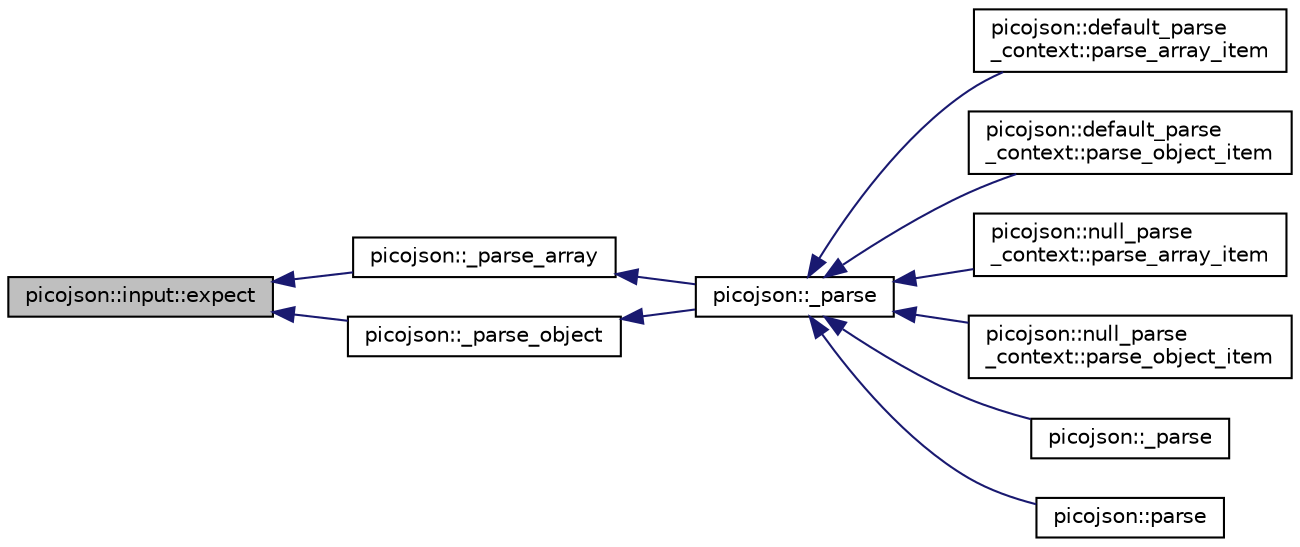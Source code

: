 digraph "picojson::input::expect"
{
  edge [fontname="Helvetica",fontsize="10",labelfontname="Helvetica",labelfontsize="10"];
  node [fontname="Helvetica",fontsize="10",shape=record];
  rankdir="LR";
  Node6 [label="picojson::input::expect",height=0.2,width=0.4,color="black", fillcolor="grey75", style="filled", fontcolor="black"];
  Node6 -> Node7 [dir="back",color="midnightblue",fontsize="10",style="solid",fontname="Helvetica"];
  Node7 [label="picojson::_parse_array",height=0.2,width=0.4,color="black", fillcolor="white", style="filled",URL="$namespacepicojson.html#adcae039b132c6c96d2b2d9e786a04a88"];
  Node7 -> Node8 [dir="back",color="midnightblue",fontsize="10",style="solid",fontname="Helvetica"];
  Node8 [label="picojson::_parse",height=0.2,width=0.4,color="black", fillcolor="white", style="filled",URL="$namespacepicojson.html#aed024a6a1c8d8982a38c4a7fcefde221"];
  Node8 -> Node9 [dir="back",color="midnightblue",fontsize="10",style="solid",fontname="Helvetica"];
  Node9 [label="picojson::default_parse\l_context::parse_array_item",height=0.2,width=0.4,color="black", fillcolor="white", style="filled",URL="$classpicojson_1_1default__parse__context.html#a5f65224e655633b20c1f8c5967c153bb"];
  Node8 -> Node10 [dir="back",color="midnightblue",fontsize="10",style="solid",fontname="Helvetica"];
  Node10 [label="picojson::default_parse\l_context::parse_object_item",height=0.2,width=0.4,color="black", fillcolor="white", style="filled",URL="$classpicojson_1_1default__parse__context.html#adf71929b098e4f4b5c32222af149655a"];
  Node8 -> Node11 [dir="back",color="midnightblue",fontsize="10",style="solid",fontname="Helvetica"];
  Node11 [label="picojson::null_parse\l_context::parse_array_item",height=0.2,width=0.4,color="black", fillcolor="white", style="filled",URL="$classpicojson_1_1null__parse__context.html#a6623f92117dd6dc7bca60e9e9463a1a0"];
  Node8 -> Node12 [dir="back",color="midnightblue",fontsize="10",style="solid",fontname="Helvetica"];
  Node12 [label="picojson::null_parse\l_context::parse_object_item",height=0.2,width=0.4,color="black", fillcolor="white", style="filled",URL="$classpicojson_1_1null__parse__context.html#a97c4b81a984ea473fe56e09aed7b9ca6"];
  Node8 -> Node13 [dir="back",color="midnightblue",fontsize="10",style="solid",fontname="Helvetica"];
  Node13 [label="picojson::_parse",height=0.2,width=0.4,color="black", fillcolor="white", style="filled",URL="$namespacepicojson.html#a01c0a3f35d42282ba913375737c8e259"];
  Node8 -> Node14 [dir="back",color="midnightblue",fontsize="10",style="solid",fontname="Helvetica"];
  Node14 [label="picojson::parse",height=0.2,width=0.4,color="black", fillcolor="white", style="filled",URL="$namespacepicojson.html#a21621c03c9c8c83dcf5bc604d1cafdf6"];
  Node6 -> Node15 [dir="back",color="midnightblue",fontsize="10",style="solid",fontname="Helvetica"];
  Node15 [label="picojson::_parse_object",height=0.2,width=0.4,color="black", fillcolor="white", style="filled",URL="$namespacepicojson.html#a480ed5e3461568672197a42e259a44c9"];
  Node15 -> Node8 [dir="back",color="midnightblue",fontsize="10",style="solid",fontname="Helvetica"];
}
